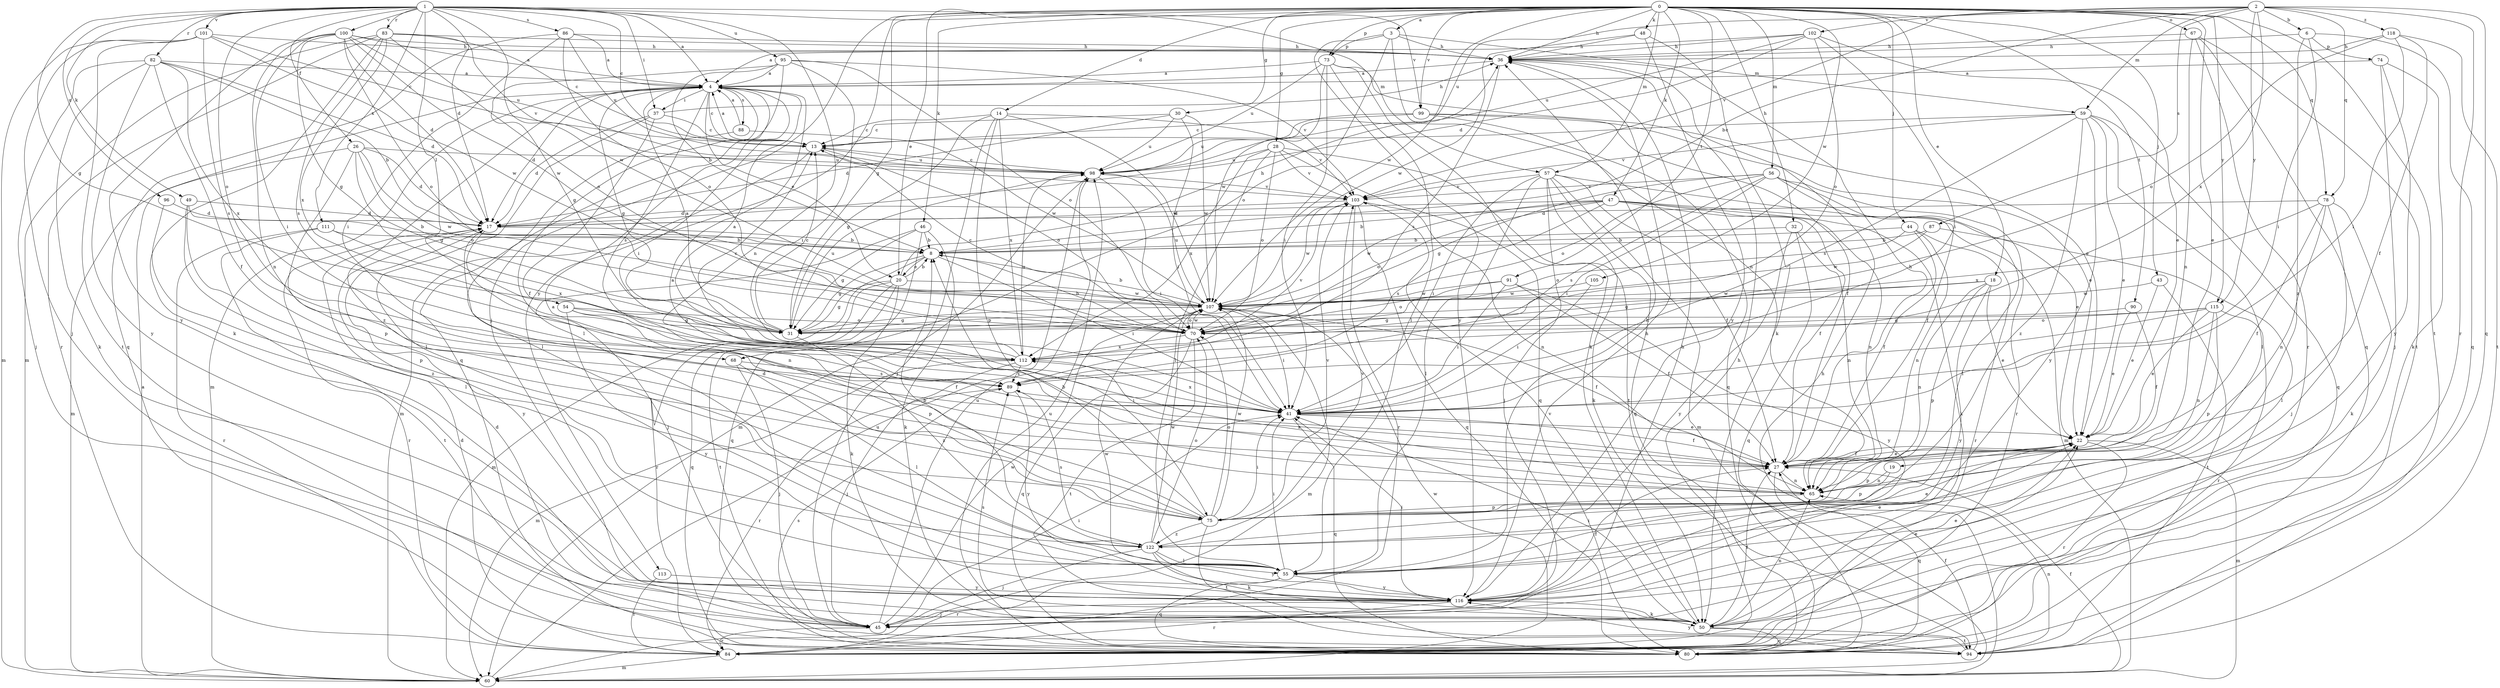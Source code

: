strict digraph  {
0;
1;
2;
3;
4;
6;
8;
13;
14;
17;
18;
19;
20;
22;
26;
27;
28;
30;
31;
32;
36;
37;
41;
43;
44;
45;
46;
47;
48;
49;
50;
54;
55;
56;
57;
59;
60;
65;
67;
68;
70;
73;
74;
75;
78;
80;
82;
83;
84;
86;
87;
88;
89;
90;
91;
94;
95;
96;
98;
99;
100;
101;
102;
103;
105;
107;
111;
112;
113;
115;
116;
118;
122;
0 -> 3  [label=a];
0 -> 14  [label=d];
0 -> 18  [label=e];
0 -> 19  [label=e];
0 -> 20  [label=e];
0 -> 28  [label=g];
0 -> 30  [label=g];
0 -> 31  [label=g];
0 -> 32  [label=h];
0 -> 36  [label=h];
0 -> 43  [label=j];
0 -> 44  [label=j];
0 -> 45  [label=j];
0 -> 46  [label=k];
0 -> 47  [label=k];
0 -> 48  [label=k];
0 -> 56  [label=m];
0 -> 57  [label=m];
0 -> 67  [label=o];
0 -> 73  [label=p];
0 -> 78  [label=q];
0 -> 90  [label=t];
0 -> 91  [label=t];
0 -> 94  [label=t];
0 -> 99  [label=v];
0 -> 105  [label=w];
0 -> 107  [label=w];
0 -> 113  [label=y];
0 -> 115  [label=y];
1 -> 4  [label=a];
1 -> 13  [label=c];
1 -> 17  [label=d];
1 -> 26  [label=f];
1 -> 31  [label=g];
1 -> 37  [label=i];
1 -> 49  [label=k];
1 -> 54  [label=l];
1 -> 57  [label=m];
1 -> 65  [label=n];
1 -> 68  [label=o];
1 -> 82  [label=r];
1 -> 83  [label=r];
1 -> 86  [label=s];
1 -> 95  [label=u];
1 -> 96  [label=u];
1 -> 99  [label=v];
1 -> 100  [label=v];
1 -> 101  [label=v];
1 -> 107  [label=w];
1 -> 111  [label=x];
2 -> 6  [label=b];
2 -> 8  [label=b];
2 -> 59  [label=m];
2 -> 78  [label=q];
2 -> 80  [label=q];
2 -> 84  [label=r];
2 -> 87  [label=s];
2 -> 98  [label=u];
2 -> 102  [label=v];
2 -> 103  [label=v];
2 -> 112  [label=x];
2 -> 115  [label=y];
2 -> 118  [label=z];
3 -> 36  [label=h];
3 -> 59  [label=m];
3 -> 65  [label=n];
3 -> 68  [label=o];
3 -> 73  [label=p];
3 -> 116  [label=y];
4 -> 13  [label=c];
4 -> 17  [label=d];
4 -> 20  [label=e];
4 -> 31  [label=g];
4 -> 37  [label=i];
4 -> 41  [label=i];
4 -> 55  [label=l];
4 -> 60  [label=m];
4 -> 88  [label=s];
4 -> 89  [label=s];
4 -> 122  [label=z];
6 -> 36  [label=h];
6 -> 41  [label=i];
6 -> 74  [label=p];
6 -> 80  [label=q];
6 -> 122  [label=z];
8 -> 20  [label=e];
8 -> 31  [label=g];
8 -> 41  [label=i];
8 -> 60  [label=m];
13 -> 4  [label=a];
13 -> 60  [label=m];
13 -> 70  [label=o];
13 -> 98  [label=u];
14 -> 13  [label=c];
14 -> 31  [label=g];
14 -> 45  [label=j];
14 -> 75  [label=p];
14 -> 103  [label=v];
14 -> 107  [label=w];
14 -> 112  [label=x];
17 -> 8  [label=b];
17 -> 65  [label=n];
17 -> 84  [label=r];
17 -> 116  [label=y];
18 -> 22  [label=e];
18 -> 31  [label=g];
18 -> 65  [label=n];
18 -> 75  [label=p];
18 -> 107  [label=w];
18 -> 116  [label=y];
19 -> 65  [label=n];
19 -> 75  [label=p];
20 -> 8  [label=b];
20 -> 31  [label=g];
20 -> 36  [label=h];
20 -> 50  [label=k];
20 -> 80  [label=q];
20 -> 84  [label=r];
20 -> 94  [label=t];
20 -> 107  [label=w];
22 -> 27  [label=f];
22 -> 60  [label=m];
22 -> 75  [label=p];
22 -> 84  [label=r];
26 -> 17  [label=d];
26 -> 31  [label=g];
26 -> 60  [label=m];
26 -> 70  [label=o];
26 -> 75  [label=p];
26 -> 98  [label=u];
26 -> 107  [label=w];
27 -> 4  [label=a];
27 -> 22  [label=e];
27 -> 36  [label=h];
27 -> 65  [label=n];
27 -> 80  [label=q];
28 -> 55  [label=l];
28 -> 70  [label=o];
28 -> 80  [label=q];
28 -> 94  [label=t];
28 -> 98  [label=u];
28 -> 103  [label=v];
28 -> 112  [label=x];
30 -> 13  [label=c];
30 -> 17  [label=d];
30 -> 41  [label=i];
30 -> 98  [label=u];
30 -> 107  [label=w];
31 -> 4  [label=a];
31 -> 13  [label=c];
31 -> 98  [label=u];
31 -> 122  [label=z];
32 -> 8  [label=b];
32 -> 65  [label=n];
32 -> 80  [label=q];
32 -> 116  [label=y];
36 -> 4  [label=a];
36 -> 89  [label=s];
37 -> 13  [label=c];
37 -> 17  [label=d];
37 -> 27  [label=f];
37 -> 36  [label=h];
37 -> 55  [label=l];
41 -> 22  [label=e];
41 -> 27  [label=f];
41 -> 80  [label=q];
41 -> 112  [label=x];
43 -> 22  [label=e];
43 -> 94  [label=t];
43 -> 107  [label=w];
44 -> 8  [label=b];
44 -> 27  [label=f];
44 -> 65  [label=n];
44 -> 70  [label=o];
44 -> 84  [label=r];
45 -> 17  [label=d];
45 -> 36  [label=h];
45 -> 41  [label=i];
45 -> 84  [label=r];
45 -> 98  [label=u];
45 -> 107  [label=w];
46 -> 8  [label=b];
46 -> 31  [label=g];
46 -> 45  [label=j];
46 -> 50  [label=k];
46 -> 80  [label=q];
47 -> 8  [label=b];
47 -> 17  [label=d];
47 -> 27  [label=f];
47 -> 50  [label=k];
47 -> 60  [label=m];
47 -> 65  [label=n];
47 -> 70  [label=o];
47 -> 89  [label=s];
47 -> 107  [label=w];
48 -> 36  [label=h];
48 -> 50  [label=k];
48 -> 107  [label=w];
48 -> 116  [label=y];
49 -> 8  [label=b];
49 -> 17  [label=d];
49 -> 55  [label=l];
49 -> 75  [label=p];
50 -> 22  [label=e];
50 -> 27  [label=f];
50 -> 41  [label=i];
50 -> 65  [label=n];
50 -> 80  [label=q];
50 -> 89  [label=s];
50 -> 94  [label=t];
50 -> 103  [label=v];
54 -> 27  [label=f];
54 -> 31  [label=g];
54 -> 70  [label=o];
54 -> 75  [label=p];
54 -> 116  [label=y];
55 -> 22  [label=e];
55 -> 36  [label=h];
55 -> 41  [label=i];
55 -> 80  [label=q];
55 -> 84  [label=r];
55 -> 116  [label=y];
56 -> 27  [label=f];
56 -> 31  [label=g];
56 -> 41  [label=i];
56 -> 55  [label=l];
56 -> 70  [label=o];
56 -> 84  [label=r];
56 -> 89  [label=s];
56 -> 103  [label=v];
57 -> 22  [label=e];
57 -> 27  [label=f];
57 -> 41  [label=i];
57 -> 45  [label=j];
57 -> 50  [label=k];
57 -> 55  [label=l];
57 -> 60  [label=m];
57 -> 80  [label=q];
57 -> 103  [label=v];
59 -> 13  [label=c];
59 -> 22  [label=e];
59 -> 55  [label=l];
59 -> 80  [label=q];
59 -> 89  [label=s];
59 -> 103  [label=v];
59 -> 116  [label=y];
59 -> 122  [label=z];
60 -> 4  [label=a];
60 -> 27  [label=f];
60 -> 36  [label=h];
60 -> 98  [label=u];
60 -> 107  [label=w];
65 -> 75  [label=p];
65 -> 112  [label=x];
67 -> 36  [label=h];
67 -> 65  [label=n];
67 -> 80  [label=q];
67 -> 84  [label=r];
67 -> 94  [label=t];
68 -> 45  [label=j];
68 -> 55  [label=l];
68 -> 89  [label=s];
70 -> 8  [label=b];
70 -> 13  [label=c];
70 -> 80  [label=q];
70 -> 94  [label=t];
70 -> 107  [label=w];
70 -> 112  [label=x];
73 -> 4  [label=a];
73 -> 22  [label=e];
73 -> 41  [label=i];
73 -> 50  [label=k];
73 -> 55  [label=l];
73 -> 98  [label=u];
73 -> 107  [label=w];
74 -> 4  [label=a];
74 -> 45  [label=j];
74 -> 50  [label=k];
74 -> 116  [label=y];
75 -> 4  [label=a];
75 -> 8  [label=b];
75 -> 17  [label=d];
75 -> 41  [label=i];
75 -> 70  [label=o];
75 -> 94  [label=t];
75 -> 103  [label=v];
75 -> 107  [label=w];
75 -> 122  [label=z];
78 -> 17  [label=d];
78 -> 27  [label=f];
78 -> 45  [label=j];
78 -> 50  [label=k];
78 -> 65  [label=n];
78 -> 112  [label=x];
80 -> 89  [label=s];
80 -> 98  [label=u];
82 -> 4  [label=a];
82 -> 8  [label=b];
82 -> 17  [label=d];
82 -> 27  [label=f];
82 -> 45  [label=j];
82 -> 50  [label=k];
82 -> 112  [label=x];
82 -> 116  [label=y];
83 -> 13  [label=c];
83 -> 36  [label=h];
83 -> 50  [label=k];
83 -> 60  [label=m];
83 -> 70  [label=o];
83 -> 84  [label=r];
83 -> 89  [label=s];
83 -> 103  [label=v];
83 -> 112  [label=x];
84 -> 17  [label=d];
84 -> 36  [label=h];
84 -> 60  [label=m];
86 -> 4  [label=a];
86 -> 36  [label=h];
86 -> 41  [label=i];
86 -> 70  [label=o];
86 -> 80  [label=q];
86 -> 98  [label=u];
87 -> 8  [label=b];
87 -> 55  [label=l];
87 -> 107  [label=w];
88 -> 4  [label=a];
88 -> 55  [label=l];
88 -> 107  [label=w];
89 -> 41  [label=i];
89 -> 84  [label=r];
89 -> 116  [label=y];
90 -> 22  [label=e];
90 -> 27  [label=f];
90 -> 31  [label=g];
91 -> 27  [label=f];
91 -> 41  [label=i];
91 -> 70  [label=o];
91 -> 107  [label=w];
91 -> 116  [label=y];
94 -> 27  [label=f];
94 -> 65  [label=n];
94 -> 116  [label=y];
95 -> 4  [label=a];
95 -> 8  [label=b];
95 -> 31  [label=g];
95 -> 41  [label=i];
95 -> 70  [label=o];
95 -> 80  [label=q];
95 -> 103  [label=v];
96 -> 17  [label=d];
96 -> 122  [label=z];
98 -> 13  [label=c];
98 -> 41  [label=i];
98 -> 60  [label=m];
98 -> 103  [label=v];
99 -> 13  [label=c];
99 -> 22  [label=e];
99 -> 27  [label=f];
99 -> 80  [label=q];
99 -> 98  [label=u];
100 -> 4  [label=a];
100 -> 17  [label=d];
100 -> 31  [label=g];
100 -> 36  [label=h];
100 -> 41  [label=i];
100 -> 65  [label=n];
100 -> 70  [label=o];
100 -> 98  [label=u];
100 -> 107  [label=w];
100 -> 116  [label=y];
101 -> 13  [label=c];
101 -> 36  [label=h];
101 -> 45  [label=j];
101 -> 60  [label=m];
101 -> 89  [label=s];
101 -> 94  [label=t];
101 -> 107  [label=w];
102 -> 4  [label=a];
102 -> 17  [label=d];
102 -> 22  [label=e];
102 -> 36  [label=h];
102 -> 41  [label=i];
102 -> 70  [label=o];
102 -> 98  [label=u];
103 -> 17  [label=d];
103 -> 65  [label=n];
103 -> 80  [label=q];
103 -> 84  [label=r];
103 -> 107  [label=w];
105 -> 41  [label=i];
105 -> 107  [label=w];
107 -> 8  [label=b];
107 -> 27  [label=f];
107 -> 31  [label=g];
107 -> 41  [label=i];
107 -> 60  [label=m];
107 -> 70  [label=o];
107 -> 98  [label=u];
111 -> 8  [label=b];
111 -> 84  [label=r];
111 -> 94  [label=t];
111 -> 112  [label=x];
112 -> 4  [label=a];
112 -> 13  [label=c];
112 -> 45  [label=j];
112 -> 60  [label=m];
112 -> 89  [label=s];
112 -> 98  [label=u];
112 -> 103  [label=v];
113 -> 84  [label=r];
113 -> 116  [label=y];
115 -> 22  [label=e];
115 -> 31  [label=g];
115 -> 41  [label=i];
115 -> 65  [label=n];
115 -> 70  [label=o];
115 -> 75  [label=p];
115 -> 84  [label=r];
116 -> 22  [label=e];
116 -> 27  [label=f];
116 -> 36  [label=h];
116 -> 41  [label=i];
116 -> 45  [label=j];
116 -> 50  [label=k];
116 -> 84  [label=r];
116 -> 107  [label=w];
118 -> 27  [label=f];
118 -> 36  [label=h];
118 -> 41  [label=i];
118 -> 70  [label=o];
118 -> 94  [label=t];
122 -> 8  [label=b];
122 -> 22  [label=e];
122 -> 45  [label=j];
122 -> 50  [label=k];
122 -> 55  [label=l];
122 -> 70  [label=o];
122 -> 89  [label=s];
122 -> 103  [label=v];
122 -> 107  [label=w];
122 -> 116  [label=y];
}
